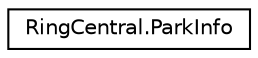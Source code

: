 digraph "Graphical Class Hierarchy"
{
 // LATEX_PDF_SIZE
  edge [fontname="Helvetica",fontsize="10",labelfontname="Helvetica",labelfontsize="10"];
  node [fontname="Helvetica",fontsize="10",shape=record];
  rankdir="LR";
  Node0 [label="RingCentral.ParkInfo",height=0.2,width=0.4,color="black", fillcolor="white", style="filled",URL="$classRingCentral_1_1ParkInfo.html",tooltip="Call park information"];
}
